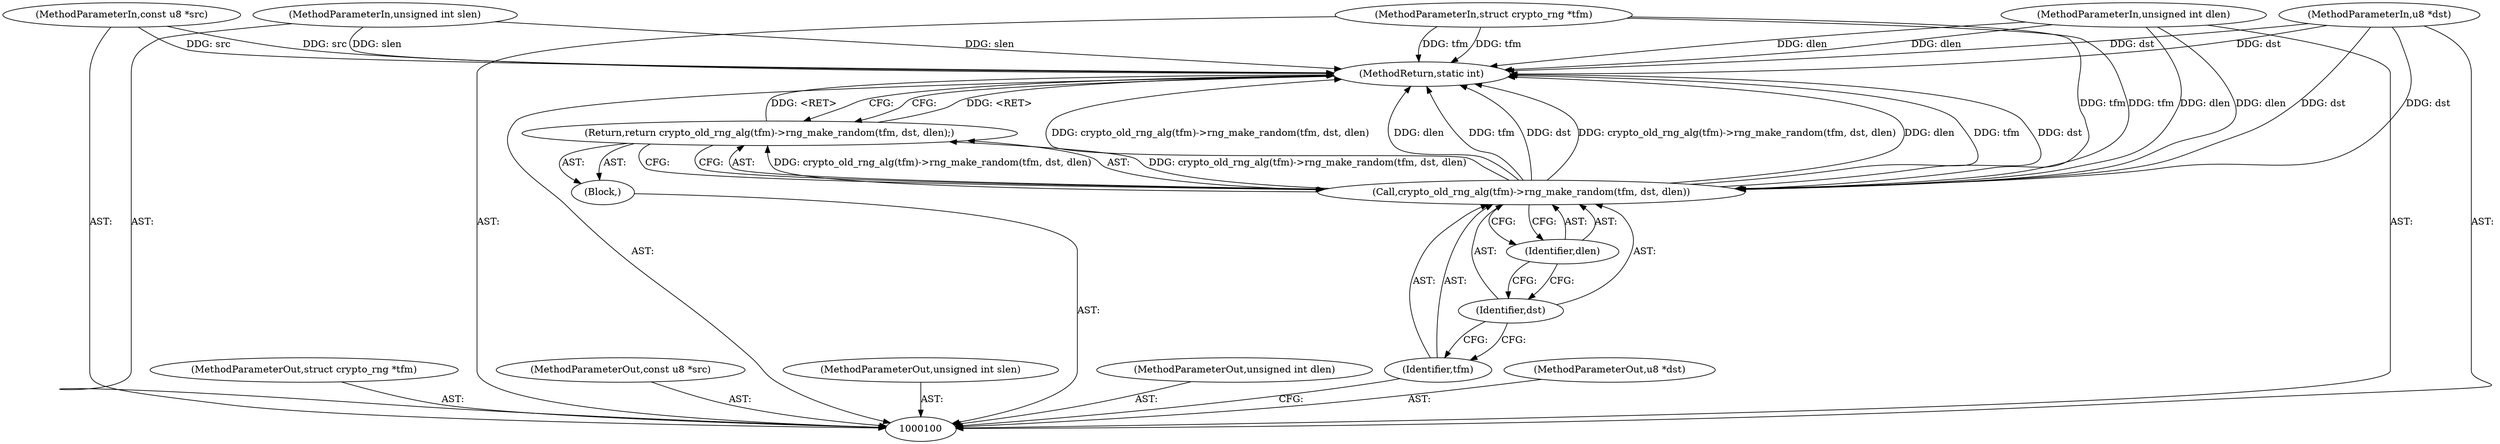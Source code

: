 digraph "1_linux_94f1bb15bed84ad6c893916b7e7b9db6f1d7eec6_2" {
"1000112" [label="(MethodReturn,static int)"];
"1000101" [label="(MethodParameterIn,struct crypto_rng *tfm)"];
"1000126" [label="(MethodParameterOut,struct crypto_rng *tfm)"];
"1000102" [label="(MethodParameterIn,const u8 *src)"];
"1000127" [label="(MethodParameterOut,const u8 *src)"];
"1000103" [label="(MethodParameterIn,unsigned int slen)"];
"1000128" [label="(MethodParameterOut,unsigned int slen)"];
"1000105" [label="(MethodParameterIn,unsigned int dlen)"];
"1000130" [label="(MethodParameterOut,unsigned int dlen)"];
"1000104" [label="(MethodParameterIn,u8 *dst)"];
"1000129" [label="(MethodParameterOut,u8 *dst)"];
"1000106" [label="(Block,)"];
"1000107" [label="(Return,return crypto_old_rng_alg(tfm)->rng_make_random(tfm, dst, dlen);)"];
"1000109" [label="(Identifier,tfm)"];
"1000110" [label="(Identifier,dst)"];
"1000111" [label="(Identifier,dlen)"];
"1000108" [label="(Call,crypto_old_rng_alg(tfm)->rng_make_random(tfm, dst, dlen))"];
"1000112" -> "1000100"  [label="AST: "];
"1000112" -> "1000107"  [label="CFG: "];
"1000108" -> "1000112"  [label="DDG: crypto_old_rng_alg(tfm)->rng_make_random(tfm, dst, dlen)"];
"1000108" -> "1000112"  [label="DDG: dlen"];
"1000108" -> "1000112"  [label="DDG: tfm"];
"1000108" -> "1000112"  [label="DDG: dst"];
"1000104" -> "1000112"  [label="DDG: dst"];
"1000105" -> "1000112"  [label="DDG: dlen"];
"1000103" -> "1000112"  [label="DDG: slen"];
"1000102" -> "1000112"  [label="DDG: src"];
"1000101" -> "1000112"  [label="DDG: tfm"];
"1000107" -> "1000112"  [label="DDG: <RET>"];
"1000101" -> "1000100"  [label="AST: "];
"1000101" -> "1000112"  [label="DDG: tfm"];
"1000101" -> "1000108"  [label="DDG: tfm"];
"1000126" -> "1000100"  [label="AST: "];
"1000102" -> "1000100"  [label="AST: "];
"1000102" -> "1000112"  [label="DDG: src"];
"1000127" -> "1000100"  [label="AST: "];
"1000103" -> "1000100"  [label="AST: "];
"1000103" -> "1000112"  [label="DDG: slen"];
"1000128" -> "1000100"  [label="AST: "];
"1000105" -> "1000100"  [label="AST: "];
"1000105" -> "1000112"  [label="DDG: dlen"];
"1000105" -> "1000108"  [label="DDG: dlen"];
"1000130" -> "1000100"  [label="AST: "];
"1000104" -> "1000100"  [label="AST: "];
"1000104" -> "1000112"  [label="DDG: dst"];
"1000104" -> "1000108"  [label="DDG: dst"];
"1000129" -> "1000100"  [label="AST: "];
"1000106" -> "1000100"  [label="AST: "];
"1000107" -> "1000106"  [label="AST: "];
"1000107" -> "1000106"  [label="AST: "];
"1000107" -> "1000108"  [label="CFG: "];
"1000108" -> "1000107"  [label="AST: "];
"1000112" -> "1000107"  [label="CFG: "];
"1000107" -> "1000112"  [label="DDG: <RET>"];
"1000108" -> "1000107"  [label="DDG: crypto_old_rng_alg(tfm)->rng_make_random(tfm, dst, dlen)"];
"1000109" -> "1000108"  [label="AST: "];
"1000109" -> "1000100"  [label="CFG: "];
"1000110" -> "1000109"  [label="CFG: "];
"1000110" -> "1000108"  [label="AST: "];
"1000110" -> "1000109"  [label="CFG: "];
"1000111" -> "1000110"  [label="CFG: "];
"1000111" -> "1000108"  [label="AST: "];
"1000111" -> "1000110"  [label="CFG: "];
"1000108" -> "1000111"  [label="CFG: "];
"1000108" -> "1000107"  [label="AST: "];
"1000108" -> "1000111"  [label="CFG: "];
"1000109" -> "1000108"  [label="AST: "];
"1000110" -> "1000108"  [label="AST: "];
"1000111" -> "1000108"  [label="AST: "];
"1000107" -> "1000108"  [label="CFG: "];
"1000108" -> "1000112"  [label="DDG: crypto_old_rng_alg(tfm)->rng_make_random(tfm, dst, dlen)"];
"1000108" -> "1000112"  [label="DDG: dlen"];
"1000108" -> "1000112"  [label="DDG: tfm"];
"1000108" -> "1000112"  [label="DDG: dst"];
"1000108" -> "1000107"  [label="DDG: crypto_old_rng_alg(tfm)->rng_make_random(tfm, dst, dlen)"];
"1000101" -> "1000108"  [label="DDG: tfm"];
"1000104" -> "1000108"  [label="DDG: dst"];
"1000105" -> "1000108"  [label="DDG: dlen"];
}
